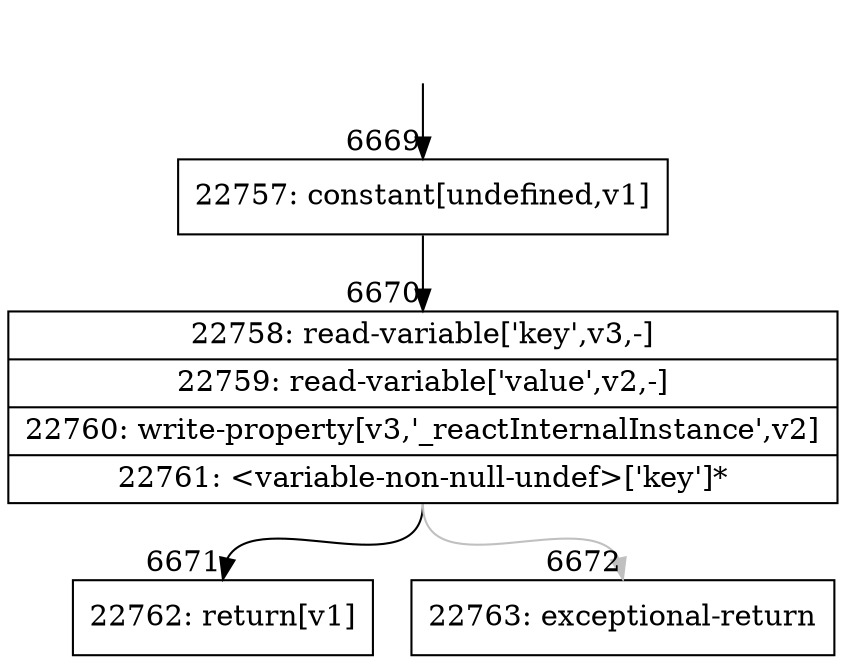 digraph {
rankdir="TD"
BB_entry461[shape=none,label=""];
BB_entry461 -> BB6669 [tailport=s, headport=n, headlabel="    6669"]
BB6669 [shape=record label="{22757: constant[undefined,v1]}" ] 
BB6669 -> BB6670 [tailport=s, headport=n, headlabel="      6670"]
BB6670 [shape=record label="{22758: read-variable['key',v3,-]|22759: read-variable['value',v2,-]|22760: write-property[v3,'_reactInternalInstance',v2]|22761: \<variable-non-null-undef\>['key']*}" ] 
BB6670 -> BB6671 [tailport=s, headport=n, headlabel="      6671"]
BB6670 -> BB6672 [tailport=s, headport=n, color=gray, headlabel="      6672"]
BB6671 [shape=record label="{22762: return[v1]}" ] 
BB6672 [shape=record label="{22763: exceptional-return}" ] 
//#$~ 11662
}
